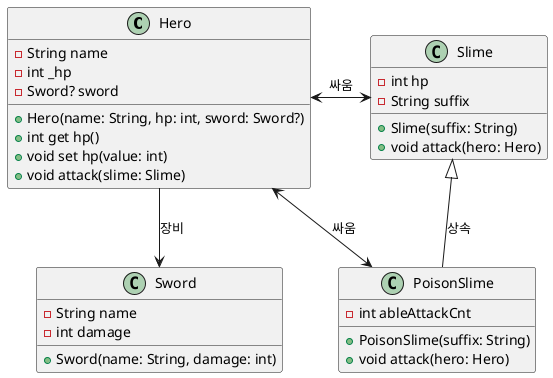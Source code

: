 @startuml

class Hero {
  - String name
  - int _hp
  - Sword? sword
  + Hero(name: String, hp: int, sword: Sword?)
  + int get hp()
  + void set hp(value: int)
  + void attack(slime: Slime)
}

class Sword {
  - String name
  - int damage
  + Sword(name: String, damage: int)
}

class Slime {
  - int hp
  - String suffix
  + Slime(suffix: String)
  + void attack(hero: Hero)
}

class PoisonSlime {
  - int ableAttackCnt
  + PoisonSlime(suffix: String)
  + void attack(hero: Hero)
}

Hero --> Sword : 장비
Hero <-> Slime : 싸움
Hero <-> PoisonSlime : 싸움
Slime <|-- PoisonSlime : 상속

@enduml
